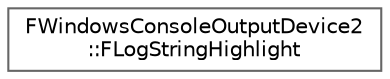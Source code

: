digraph "Graphical Class Hierarchy"
{
 // INTERACTIVE_SVG=YES
 // LATEX_PDF_SIZE
  bgcolor="transparent";
  edge [fontname=Helvetica,fontsize=10,labelfontname=Helvetica,labelfontsize=10];
  node [fontname=Helvetica,fontsize=10,shape=box,height=0.2,width=0.4];
  rankdir="LR";
  Node0 [id="Node000000",label="FWindowsConsoleOutputDevice2\l::FLogStringHighlight",height=0.2,width=0.4,color="grey40", fillcolor="white", style="filled",URL="$da/da9/structFWindowsConsoleOutputDevice2_1_1FLogStringHighlight.html",tooltip="An entry for log string highlighting."];
}
